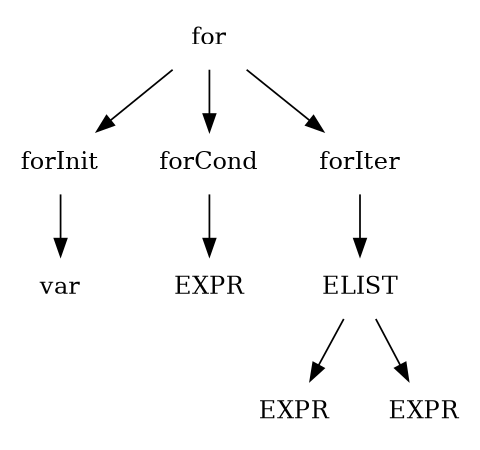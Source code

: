 digraph L0 {
        size = "4,3";
        ordering=out;
        node [shape = plaintext];
        FITER1 [label=EXPR];
        FITER2 [label=EXPR];
        FCOND_EXPR [label=EXPR];
        fIterList [label=ELIST];
        fIterList -> {FITER1 FITER2};
        for -> {forInit forCond forIter};
        forInit -> {var};
        forCond -> {FCOND_EXPR};
        forIter -> {fIterList};
}
